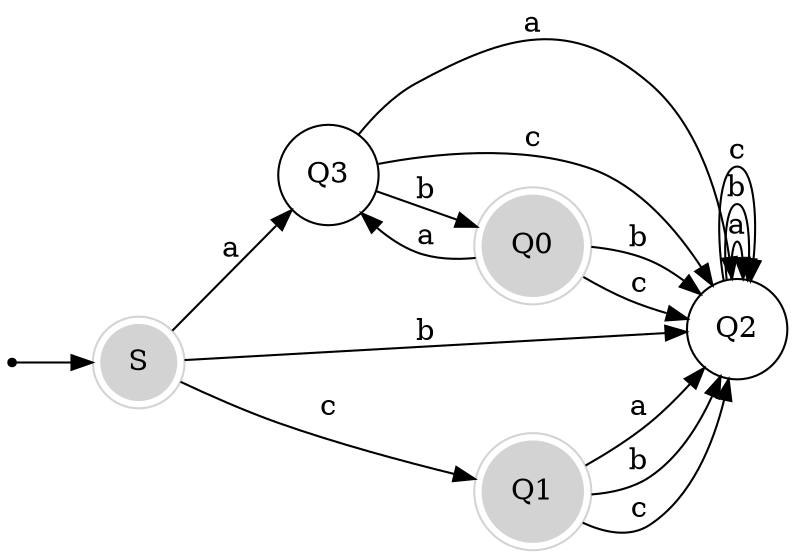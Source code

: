 digraph DFA {
    rankdir=LR;
    node [shape=circle];
    start [shape=point];
    start -> S;
    S [style=filled,  color=lightgrey,  shape=doublecircle,];
    S -> Q3 [label="a"];
    S -> Q2 [label="b"];
    S -> Q1 [label="c"];
    Q0 [style=filled,  color=lightgrey,  shape=doublecircle,];
    Q0 -> Q3 [label="a"];
    Q0 -> Q2 [label="b"];
    Q0 -> Q2 [label="c"];
    Q1 [style=filled,  color=lightgrey,  shape=doublecircle,];
    Q1 -> Q2 [label="a"];
    Q1 -> Q2 [label="b"];
    Q1 -> Q2 [label="c"];
    Q2 -> Q2 [label="a"];
    Q2 -> Q2 [label="b"];
    Q2 -> Q2 [label="c"];
    Q3 -> Q2 [label="a"];
    Q3 -> Q0 [label="b"];
    Q3 -> Q2 [label="c"];
}
